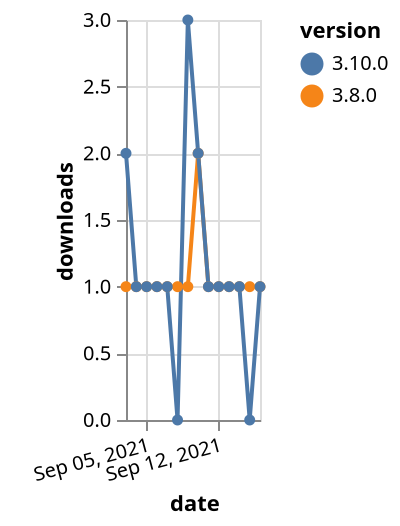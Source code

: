 {"$schema": "https://vega.github.io/schema/vega-lite/v5.json", "description": "A simple bar chart with embedded data.", "data": {"values": [{"date": "2021-09-03", "total": 314, "delta": 1, "version": "3.8.0"}, {"date": "2021-09-04", "total": 315, "delta": 1, "version": "3.8.0"}, {"date": "2021-09-05", "total": 316, "delta": 1, "version": "3.8.0"}, {"date": "2021-09-06", "total": 317, "delta": 1, "version": "3.8.0"}, {"date": "2021-09-07", "total": 318, "delta": 1, "version": "3.8.0"}, {"date": "2021-09-08", "total": 319, "delta": 1, "version": "3.8.0"}, {"date": "2021-09-09", "total": 320, "delta": 1, "version": "3.8.0"}, {"date": "2021-09-10", "total": 322, "delta": 2, "version": "3.8.0"}, {"date": "2021-09-11", "total": 323, "delta": 1, "version": "3.8.0"}, {"date": "2021-09-12", "total": 324, "delta": 1, "version": "3.8.0"}, {"date": "2021-09-13", "total": 325, "delta": 1, "version": "3.8.0"}, {"date": "2021-09-14", "total": 326, "delta": 1, "version": "3.8.0"}, {"date": "2021-09-15", "total": 327, "delta": 1, "version": "3.8.0"}, {"date": "2021-09-16", "total": 328, "delta": 1, "version": "3.8.0"}, {"date": "2021-09-03", "total": 217, "delta": 2, "version": "3.10.0"}, {"date": "2021-09-04", "total": 218, "delta": 1, "version": "3.10.0"}, {"date": "2021-09-05", "total": 219, "delta": 1, "version": "3.10.0"}, {"date": "2021-09-06", "total": 220, "delta": 1, "version": "3.10.0"}, {"date": "2021-09-07", "total": 221, "delta": 1, "version": "3.10.0"}, {"date": "2021-09-08", "total": 221, "delta": 0, "version": "3.10.0"}, {"date": "2021-09-09", "total": 224, "delta": 3, "version": "3.10.0"}, {"date": "2021-09-10", "total": 226, "delta": 2, "version": "3.10.0"}, {"date": "2021-09-11", "total": 227, "delta": 1, "version": "3.10.0"}, {"date": "2021-09-12", "total": 228, "delta": 1, "version": "3.10.0"}, {"date": "2021-09-13", "total": 229, "delta": 1, "version": "3.10.0"}, {"date": "2021-09-14", "total": 230, "delta": 1, "version": "3.10.0"}, {"date": "2021-09-15", "total": 230, "delta": 0, "version": "3.10.0"}, {"date": "2021-09-16", "total": 231, "delta": 1, "version": "3.10.0"}]}, "width": "container", "mark": {"type": "line", "point": {"filled": true}}, "encoding": {"x": {"field": "date", "type": "temporal", "timeUnit": "yearmonthdate", "title": "date", "axis": {"labelAngle": -15}}, "y": {"field": "delta", "type": "quantitative", "title": "downloads"}, "color": {"field": "version", "type": "nominal"}, "tooltip": {"field": "delta"}}}
